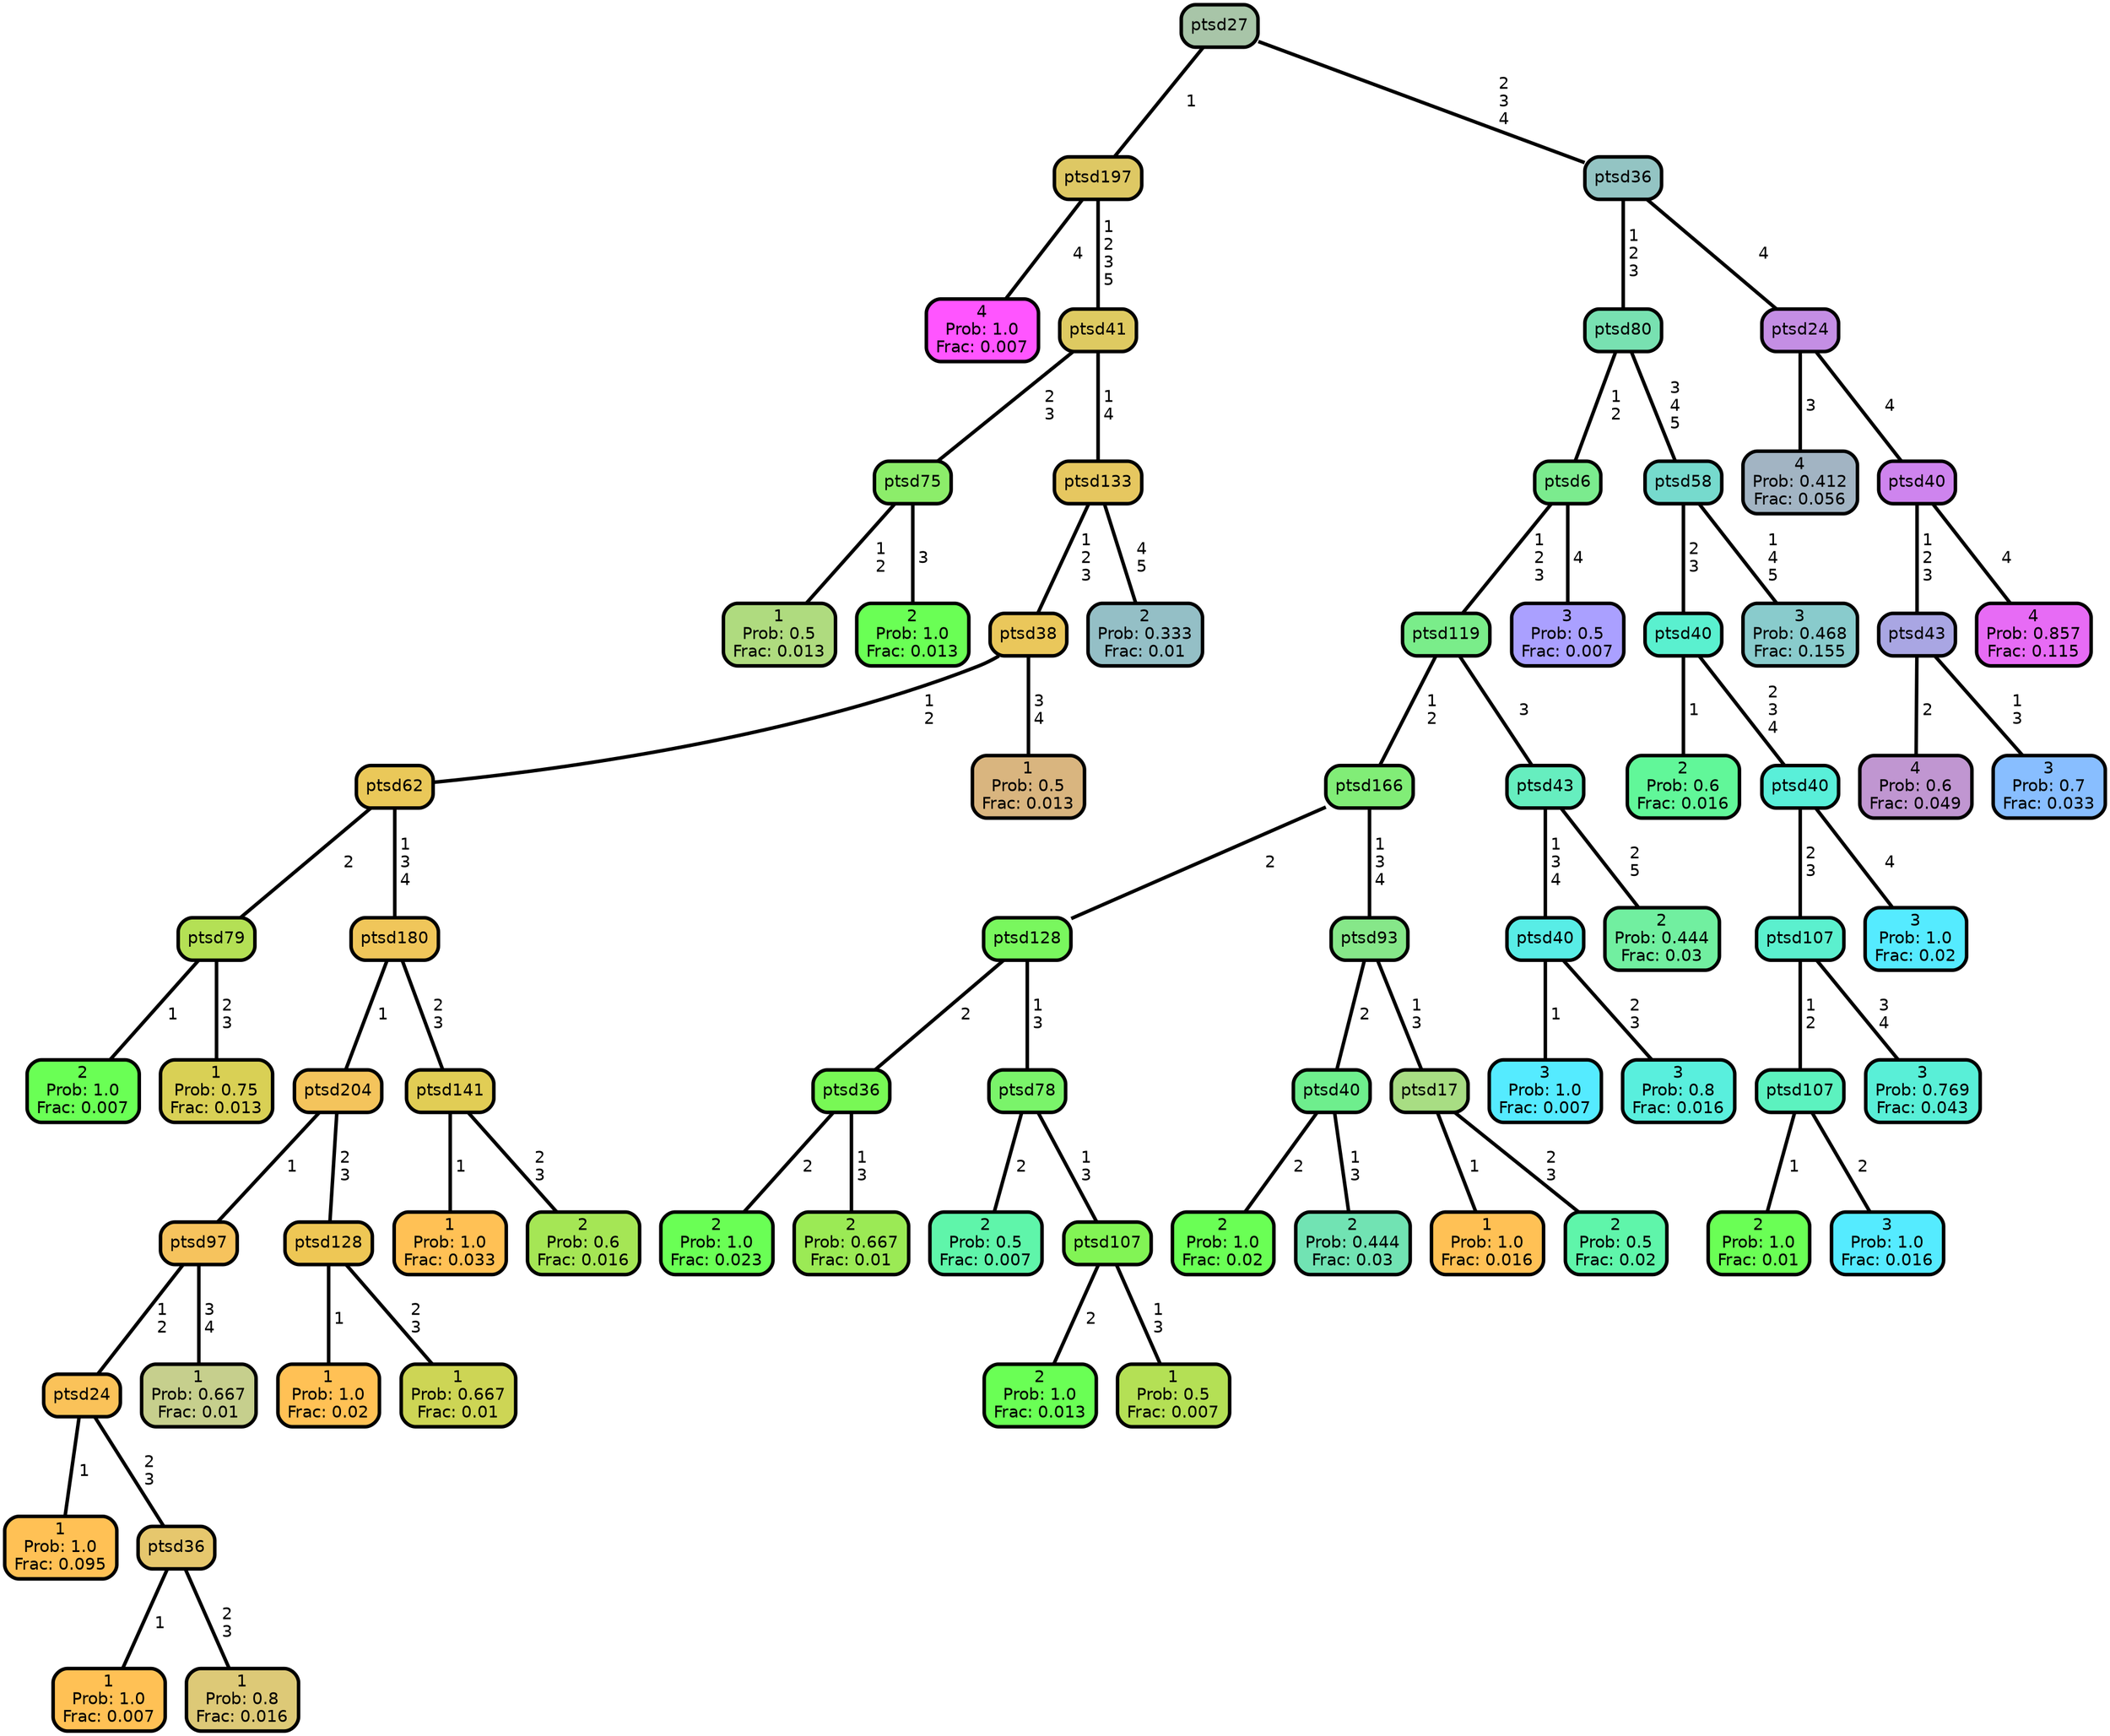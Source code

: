 graph Tree {
node [shape=box, style="filled, rounded",color="black",penwidth="3",fontcolor="black",                 fontname=helvetica] ;
graph [ranksep="0 equally", splines=straight,                 bgcolor=transparent, dpi=200] ;
edge [fontname=helvetica, color=black] ;
0 [label="4
Prob: 1.0
Frac: 0.007", fillcolor="#ff55ff"] ;
1 [label="ptsd197", fillcolor="#dec864"] ;
2 [label="1
Prob: 0.5
Frac: 0.013", fillcolor="#afdb7f"] ;
3 [label="ptsd75", fillcolor="#8ced6a"] ;
4 [label="2
Prob: 1.0
Frac: 0.013", fillcolor="#6aff55"] ;
5 [label="ptsd41", fillcolor="#deca61"] ;
6 [label="2
Prob: 1.0
Frac: 0.007", fillcolor="#6aff55"] ;
7 [label="ptsd79", fillcolor="#b4e055"] ;
8 [label="1
Prob: 0.75
Frac: 0.013", fillcolor="#d9d055"] ;
9 [label="ptsd62", fillcolor="#eac859"] ;
10 [label="1
Prob: 1.0
Frac: 0.095", fillcolor="#ffc155"] ;
11 [label="ptsd24", fillcolor="#fac259"] ;
12 [label="1
Prob: 1.0
Frac: 0.007", fillcolor="#ffc155"] ;
13 [label="ptsd36", fillcolor="#e6c76d"] ;
14 [label="1
Prob: 0.8
Frac: 0.016", fillcolor="#ddc977"] ;
15 [label="ptsd97", fillcolor="#f6c35d"] ;
16 [label="1
Prob: 0.667
Frac: 0.01", fillcolor="#c6cf8d"] ;
17 [label="ptsd204", fillcolor="#f4c45c"] ;
18 [label="1
Prob: 1.0
Frac: 0.02", fillcolor="#ffc155"] ;
19 [label="ptsd128", fillcolor="#eec755"] ;
20 [label="1
Prob: 0.667
Frac: 0.01", fillcolor="#cdd555"] ;
21 [label="ptsd180", fillcolor="#f0c65a"] ;
22 [label="1
Prob: 1.0
Frac: 0.033", fillcolor="#ffc155"] ;
23 [label="ptsd141", fillcolor="#e1cd55"] ;
24 [label="2
Prob: 0.6
Frac: 0.016", fillcolor="#a5e655"] ;
25 [label="ptsd38", fillcolor="#eac75b"] ;
26 [label="1
Prob: 0.5
Frac: 0.013", fillcolor="#d9b57f"] ;
27 [label="ptsd133", fillcolor="#e6c760"] ;
28 [label="2
Prob: 0.333
Frac: 0.01", fillcolor="#94bfc6"] ;
29 [label="ptsd27", fillcolor="#a8c5a8"] ;
30 [label="2
Prob: 1.0
Frac: 0.023", fillcolor="#6aff55"] ;
31 [label="ptsd36", fillcolor="#78f855"] ;
32 [label="2
Prob: 0.667
Frac: 0.01", fillcolor="#9bea55"] ;
33 [label="ptsd128", fillcolor="#79f75e"] ;
34 [label="2
Prob: 0.5
Frac: 0.007", fillcolor="#5ff5aa"] ;
35 [label="ptsd78", fillcolor="#7af46a"] ;
36 [label="2
Prob: 1.0
Frac: 0.013", fillcolor="#6aff55"] ;
37 [label="ptsd107", fillcolor="#82f455"] ;
38 [label="1
Prob: 0.5
Frac: 0.007", fillcolor="#b4e055"] ;
39 [label="ptsd166", fillcolor="#81ed77"] ;
40 [label="2
Prob: 1.0
Frac: 0.02", fillcolor="#6aff55"] ;
41 [label="ptsd40", fillcolor="#6eee8d"] ;
42 [label="2
Prob: 0.444
Frac: 0.03", fillcolor="#71e3b3"] ;
43 [label="ptsd93", fillcolor="#86e789"] ;
44 [label="1
Prob: 1.0
Frac: 0.016", fillcolor="#ffc155"] ;
45 [label="ptsd17", fillcolor="#a8dd83"] ;
46 [label="2
Prob: 0.5
Frac: 0.02", fillcolor="#5ff5aa"] ;
47 [label="ptsd119", fillcolor="#7aed8a"] ;
48 [label="3
Prob: 1.0
Frac: 0.007", fillcolor="#55ebff"] ;
49 [label="ptsd40", fillcolor="#58ede6"] ;
50 [label="3
Prob: 0.8
Frac: 0.016", fillcolor="#59efdd"] ;
51 [label="ptsd43", fillcolor="#66eebf"] ;
52 [label="2
Prob: 0.444
Frac: 0.03", fillcolor="#71efa0"] ;
53 [label="ptsd6", fillcolor="#7beb8e"] ;
54 [label="3
Prob: 0.5
Frac: 0.007", fillcolor="#aaa0ff"] ;
55 [label="ptsd80", fillcolor="#78e1b1"] ;
56 [label="2
Prob: 0.6
Frac: 0.016", fillcolor="#61f799"] ;
57 [label="ptsd40", fillcolor="#5af0cf"] ;
58 [label="2
Prob: 1.0
Frac: 0.01", fillcolor="#6aff55"] ;
59 [label="ptsd107", fillcolor="#5cf2bf"] ;
60 [label="3
Prob: 1.0
Frac: 0.016", fillcolor="#55ebff"] ;
61 [label="ptsd107", fillcolor="#5bf0ce"] ;
62 [label="3
Prob: 0.769
Frac: 0.043", fillcolor="#59efd7"] ;
63 [label="ptsd40", fillcolor="#59efd9"] ;
64 [label="3
Prob: 1.0
Frac: 0.02", fillcolor="#55ebff"] ;
65 [label="ptsd58", fillcolor="#76dacd"] ;
66 [label="3
Prob: 0.468
Frac: 0.155", fillcolor="#89cbcc"] ;
67 [label="ptsd36", fillcolor="#93c4c3"] ;
68 [label="4
Prob: 0.412
Frac: 0.056", fillcolor="#a2b4c3"] ;
69 [label="ptsd24", fillcolor="#c48ee4"] ;
70 [label="4
Prob: 0.6
Frac: 0.049", fillcolor="#c096d1"] ;
71 [label="ptsd43", fillcolor="#a9a6e3"] ;
72 [label="3
Prob: 0.7
Frac: 0.033", fillcolor="#88beff"] ;
73 [label="ptsd40", fillcolor="#ce84ee"] ;
74 [label="4
Prob: 0.857
Frac: 0.115", fillcolor="#e76bf5"] ;
1 -- 0 [label=" 4",penwidth=3] ;
1 -- 5 [label=" 1\n 2\n 3\n 5",penwidth=3] ;
3 -- 2 [label=" 1\n 2",penwidth=3] ;
3 -- 4 [label=" 3",penwidth=3] ;
5 -- 3 [label=" 2\n 3",penwidth=3] ;
5 -- 27 [label=" 1\n 4",penwidth=3] ;
7 -- 6 [label=" 1",penwidth=3] ;
7 -- 8 [label=" 2\n 3",penwidth=3] ;
9 -- 7 [label=" 2",penwidth=3] ;
9 -- 21 [label=" 1\n 3\n 4",penwidth=3] ;
11 -- 10 [label=" 1",penwidth=3] ;
11 -- 13 [label=" 2\n 3",penwidth=3] ;
13 -- 12 [label=" 1",penwidth=3] ;
13 -- 14 [label=" 2\n 3",penwidth=3] ;
15 -- 11 [label=" 1\n 2",penwidth=3] ;
15 -- 16 [label=" 3\n 4",penwidth=3] ;
17 -- 15 [label=" 1",penwidth=3] ;
17 -- 19 [label=" 2\n 3",penwidth=3] ;
19 -- 18 [label=" 1",penwidth=3] ;
19 -- 20 [label=" 2\n 3",penwidth=3] ;
21 -- 17 [label=" 1",penwidth=3] ;
21 -- 23 [label=" 2\n 3",penwidth=3] ;
23 -- 22 [label=" 1",penwidth=3] ;
23 -- 24 [label=" 2\n 3",penwidth=3] ;
25 -- 9 [label=" 1\n 2",penwidth=3] ;
25 -- 26 [label=" 3\n 4",penwidth=3] ;
27 -- 25 [label=" 1\n 2\n 3",penwidth=3] ;
27 -- 28 [label=" 4\n 5",penwidth=3] ;
29 -- 1 [label=" 1",penwidth=3] ;
29 -- 67 [label=" 2\n 3\n 4",penwidth=3] ;
31 -- 30 [label=" 2",penwidth=3] ;
31 -- 32 [label=" 1\n 3",penwidth=3] ;
33 -- 31 [label=" 2",penwidth=3] ;
33 -- 35 [label=" 1\n 3",penwidth=3] ;
35 -- 34 [label=" 2",penwidth=3] ;
35 -- 37 [label=" 1\n 3",penwidth=3] ;
37 -- 36 [label=" 2",penwidth=3] ;
37 -- 38 [label=" 1\n 3",penwidth=3] ;
39 -- 33 [label=" 2",penwidth=3] ;
39 -- 43 [label=" 1\n 3\n 4",penwidth=3] ;
41 -- 40 [label=" 2",penwidth=3] ;
41 -- 42 [label=" 1\n 3",penwidth=3] ;
43 -- 41 [label=" 2",penwidth=3] ;
43 -- 45 [label=" 1\n 3",penwidth=3] ;
45 -- 44 [label=" 1",penwidth=3] ;
45 -- 46 [label=" 2\n 3",penwidth=3] ;
47 -- 39 [label=" 1\n 2",penwidth=3] ;
47 -- 51 [label=" 3",penwidth=3] ;
49 -- 48 [label=" 1",penwidth=3] ;
49 -- 50 [label=" 2\n 3",penwidth=3] ;
51 -- 49 [label=" 1\n 3\n 4",penwidth=3] ;
51 -- 52 [label=" 2\n 5",penwidth=3] ;
53 -- 47 [label=" 1\n 2\n 3",penwidth=3] ;
53 -- 54 [label=" 4",penwidth=3] ;
55 -- 53 [label=" 1\n 2",penwidth=3] ;
55 -- 65 [label=" 3\n 4\n 5",penwidth=3] ;
57 -- 56 [label=" 1",penwidth=3] ;
57 -- 63 [label=" 2\n 3\n 4",penwidth=3] ;
59 -- 58 [label=" 1",penwidth=3] ;
59 -- 60 [label=" 2",penwidth=3] ;
61 -- 59 [label=" 1\n 2",penwidth=3] ;
61 -- 62 [label=" 3\n 4",penwidth=3] ;
63 -- 61 [label=" 2\n 3",penwidth=3] ;
63 -- 64 [label=" 4",penwidth=3] ;
65 -- 57 [label=" 2\n 3",penwidth=3] ;
65 -- 66 [label=" 1\n 4\n 5",penwidth=3] ;
67 -- 55 [label=" 1\n 2\n 3",penwidth=3] ;
67 -- 69 [label=" 4",penwidth=3] ;
69 -- 68 [label=" 3",penwidth=3] ;
69 -- 73 [label=" 4",penwidth=3] ;
71 -- 70 [label=" 2",penwidth=3] ;
71 -- 72 [label=" 1\n 3",penwidth=3] ;
73 -- 71 [label=" 1\n 2\n 3",penwidth=3] ;
73 -- 74 [label=" 4",penwidth=3] ;
{rank = same;}}